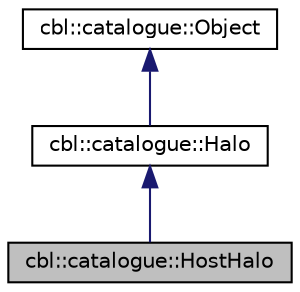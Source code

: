 digraph "cbl::catalogue::HostHalo"
{
  edge [fontname="Helvetica",fontsize="10",labelfontname="Helvetica",labelfontsize="10"];
  node [fontname="Helvetica",fontsize="10",shape=record];
  Node3 [label="cbl::catalogue::HostHalo",height=0.2,width=0.4,color="black", fillcolor="grey75", style="filled", fontcolor="black"];
  Node4 -> Node3 [dir="back",color="midnightblue",fontsize="10",style="solid",fontname="Helvetica"];
  Node4 [label="cbl::catalogue::Halo",height=0.2,width=0.4,color="black", fillcolor="white", style="filled",URL="$db/d9f/classcbl_1_1catalogue_1_1Halo.html",tooltip="The class Halo. "];
  Node5 -> Node4 [dir="back",color="midnightblue",fontsize="10",style="solid",fontname="Helvetica"];
  Node5 [label="cbl::catalogue::Object",height=0.2,width=0.4,color="black", fillcolor="white", style="filled",URL="$d0/d1c/classcbl_1_1catalogue_1_1Object.html",tooltip="The class Object. "];
}
